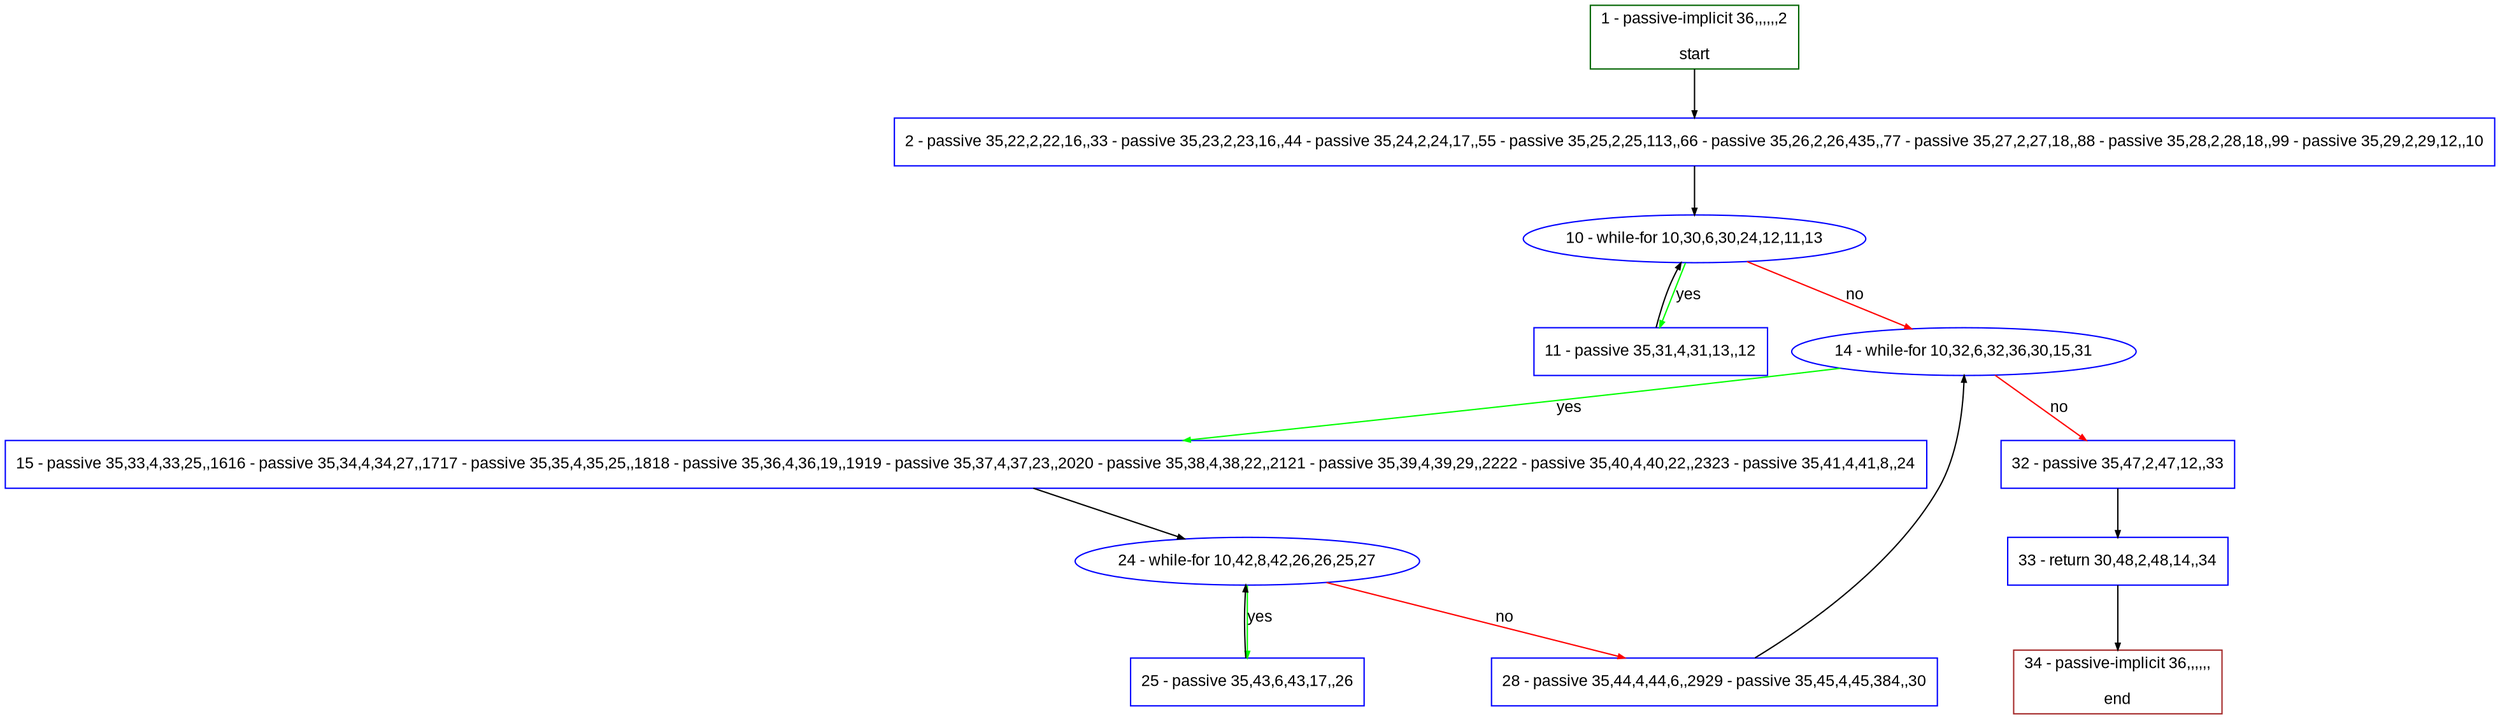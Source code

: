 digraph "" {
  graph [pack="true", label="", fontsize="12", packmode="clust", fontname="Arial", fillcolor="#FFFFCC", bgcolor="white", style="rounded,filled", compound="true"];
  node [node_initialized="no", label="", color="grey", fontsize="12", fillcolor="white", fontname="Arial", style="filled", shape="rectangle", compound="true", fixedsize="false"];
  edge [fontcolor="black", arrowhead="normal", arrowtail="none", arrowsize="0.5", ltail="", label="", color="black", fontsize="12", lhead="", fontname="Arial", dir="forward", compound="true"];
  __N1 [label="2 - passive 35,22,2,22,16,,33 - passive 35,23,2,23,16,,44 - passive 35,24,2,24,17,,55 - passive 35,25,2,25,113,,66 - passive 35,26,2,26,435,,77 - passive 35,27,2,27,18,,88 - passive 35,28,2,28,18,,99 - passive 35,29,2,29,12,,10", color="#0000ff", fillcolor="#ffffff", style="filled", shape="box"];
  __N2 [label="1 - passive-implicit 36,,,,,,2\n\nstart", color="#006400", fillcolor="#ffffff", style="filled", shape="box"];
  __N3 [label="10 - while-for 10,30,6,30,24,12,11,13", color="#0000ff", fillcolor="#ffffff", style="filled", shape="oval"];
  __N4 [label="11 - passive 35,31,4,31,13,,12", color="#0000ff", fillcolor="#ffffff", style="filled", shape="box"];
  __N5 [label="14 - while-for 10,32,6,32,36,30,15,31", color="#0000ff", fillcolor="#ffffff", style="filled", shape="oval"];
  __N6 [label="15 - passive 35,33,4,33,25,,1616 - passive 35,34,4,34,27,,1717 - passive 35,35,4,35,25,,1818 - passive 35,36,4,36,19,,1919 - passive 35,37,4,37,23,,2020 - passive 35,38,4,38,22,,2121 - passive 35,39,4,39,29,,2222 - passive 35,40,4,40,22,,2323 - passive 35,41,4,41,8,,24", color="#0000ff", fillcolor="#ffffff", style="filled", shape="box"];
  __N7 [label="32 - passive 35,47,2,47,12,,33", color="#0000ff", fillcolor="#ffffff", style="filled", shape="box"];
  __N8 [label="24 - while-for 10,42,8,42,26,26,25,27", color="#0000ff", fillcolor="#ffffff", style="filled", shape="oval"];
  __N9 [label="25 - passive 35,43,6,43,17,,26", color="#0000ff", fillcolor="#ffffff", style="filled", shape="box"];
  __N10 [label="28 - passive 35,44,4,44,6,,2929 - passive 35,45,4,45,384,,30", color="#0000ff", fillcolor="#ffffff", style="filled", shape="box"];
  __N11 [label="33 - return 30,48,2,48,14,,34", color="#0000ff", fillcolor="#ffffff", style="filled", shape="box"];
  __N12 [label="34 - passive-implicit 36,,,,,,\n\nend", color="#a52a2a", fillcolor="#ffffff", style="filled", shape="box"];
  __N2 -> __N1 [arrowhead="normal", arrowtail="none", color="#000000", label="", dir="forward"];
  __N1 -> __N3 [arrowhead="normal", arrowtail="none", color="#000000", label="", dir="forward"];
  __N3 -> __N4 [arrowhead="normal", arrowtail="none", color="#00ff00", label="yes", dir="forward"];
  __N4 -> __N3 [arrowhead="normal", arrowtail="none", color="#000000", label="", dir="forward"];
  __N3 -> __N5 [arrowhead="normal", arrowtail="none", color="#ff0000", label="no", dir="forward"];
  __N5 -> __N6 [arrowhead="normal", arrowtail="none", color="#00ff00", label="yes", dir="forward"];
  __N5 -> __N7 [arrowhead="normal", arrowtail="none", color="#ff0000", label="no", dir="forward"];
  __N6 -> __N8 [arrowhead="normal", arrowtail="none", color="#000000", label="", dir="forward"];
  __N8 -> __N9 [arrowhead="normal", arrowtail="none", color="#00ff00", label="yes", dir="forward"];
  __N9 -> __N8 [arrowhead="normal", arrowtail="none", color="#000000", label="", dir="forward"];
  __N8 -> __N10 [arrowhead="normal", arrowtail="none", color="#ff0000", label="no", dir="forward"];
  __N10 -> __N5 [arrowhead="normal", arrowtail="none", color="#000000", label="", dir="forward"];
  __N7 -> __N11 [arrowhead="normal", arrowtail="none", color="#000000", label="", dir="forward"];
  __N11 -> __N12 [arrowhead="normal", arrowtail="none", color="#000000", label="", dir="forward"];
}
